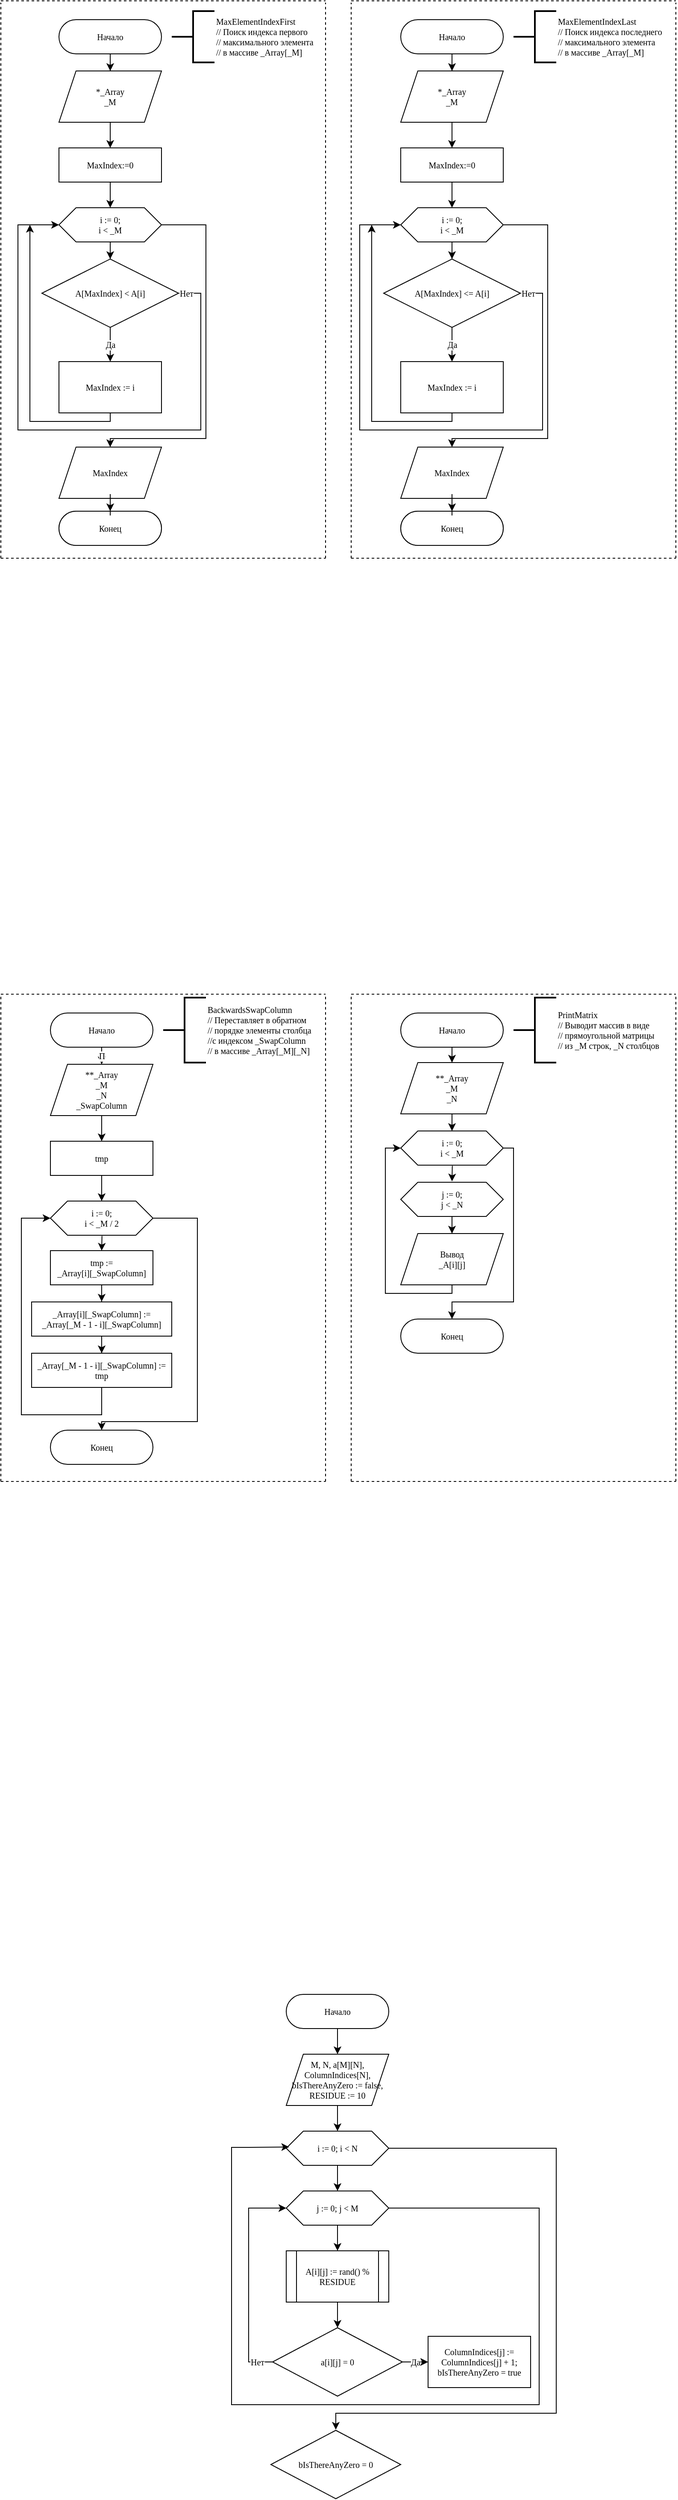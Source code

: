 <mxfile version="14.0.1" type="github">
  <diagram id="jJN2-YR1qqHn-e9BybVK" name="Page-1">
    <mxGraphModel dx="477" dy="337" grid="1" gridSize="10" guides="1" tooltips="1" connect="1" arrows="1" fold="1" page="1" pageScale="1" pageWidth="827" pageHeight="1169" background="none" math="0" shadow="0">
      <root>
        <mxCell id="0" />
        <mxCell id="1" parent="0" />
        <mxCell id="fMAf0AQXnJGZOiMmoHYG-41" value="" style="group;fontFamily=Consolas;fontSize=10;" vertex="1" connectable="0" parent="1">
          <mxGeometry x="430" y="28" width="380" height="652" as="geometry" />
        </mxCell>
        <mxCell id="fMAf0AQXnJGZOiMmoHYG-13" value="Начало" style="rounded=1;whiteSpace=wrap;html=1;arcSize=50;fontFamily=Consolas;fontSize=10;" vertex="1" parent="fMAf0AQXnJGZOiMmoHYG-41">
          <mxGeometry x="58" y="22" width="120" height="40" as="geometry" />
        </mxCell>
        <mxCell id="fMAf0AQXnJGZOiMmoHYG-16" value="&lt;div style=&quot;font-size: 10px;&quot;&gt;i := 0;&lt;/div&gt;&lt;div style=&quot;font-size: 10px;&quot;&gt;i &amp;lt; _M&lt;br style=&quot;font-size: 10px;&quot;&gt;&lt;/div&gt;" style="shape=hexagon;perimeter=hexagonPerimeter2;whiteSpace=wrap;html=1;fixedSize=1;rounded=1;fontFamily=Consolas;arcSize=0;fontSize=10;" vertex="1" parent="fMAf0AQXnJGZOiMmoHYG-41">
          <mxGeometry x="58" y="242" width="120" height="40" as="geometry" />
        </mxCell>
        <mxCell id="fMAf0AQXnJGZOiMmoHYG-17" value="&lt;div style=&quot;font-size: 10px;&quot;&gt;Нет&lt;/div&gt;" style="edgeStyle=orthogonalEdgeStyle;rounded=0;orthogonalLoop=1;jettySize=auto;html=1;fontFamily=Consolas;entryX=0;entryY=0.5;entryDx=0;entryDy=0;exitX=1;exitY=0.5;exitDx=0;exitDy=0;fontSize=10;" edge="1" parent="fMAf0AQXnJGZOiMmoHYG-41" source="fMAf0AQXnJGZOiMmoHYG-19" target="fMAf0AQXnJGZOiMmoHYG-16">
          <mxGeometry x="-0.974" relative="1" as="geometry">
            <mxPoint x="198" y="642" as="targetPoint" />
            <Array as="points">
              <mxPoint x="224" y="342" />
              <mxPoint x="224" y="502" />
              <mxPoint x="10" y="502" />
              <mxPoint x="10" y="262" />
            </Array>
            <mxPoint x="178" y="332.0" as="sourcePoint" />
            <mxPoint as="offset" />
          </mxGeometry>
        </mxCell>
        <mxCell id="fMAf0AQXnJGZOiMmoHYG-19" value="A[MaxIndex] &amp;lt;= A[i]" style="rhombus;whiteSpace=wrap;html=1;rounded=1;fontFamily=Consolas;arcSize=0;fontSize=10;" vertex="1" parent="fMAf0AQXnJGZOiMmoHYG-41">
          <mxGeometry x="38" y="302" width="160" height="80" as="geometry" />
        </mxCell>
        <mxCell id="fMAf0AQXnJGZOiMmoHYG-15" style="edgeStyle=orthogonalEdgeStyle;rounded=0;orthogonalLoop=1;jettySize=auto;html=1;entryX=0.5;entryY=0;entryDx=0;entryDy=0;fontFamily=Consolas;fontSize=10;" edge="1" parent="fMAf0AQXnJGZOiMmoHYG-41" source="fMAf0AQXnJGZOiMmoHYG-16" target="fMAf0AQXnJGZOiMmoHYG-19">
          <mxGeometry relative="1" as="geometry" />
        </mxCell>
        <mxCell id="fMAf0AQXnJGZOiMmoHYG-20" style="edgeStyle=orthogonalEdgeStyle;rounded=0;orthogonalLoop=1;jettySize=auto;html=1;fontFamily=Consolas;exitX=0.5;exitY=1;exitDx=0;exitDy=0;fontSize=10;" edge="1" parent="fMAf0AQXnJGZOiMmoHYG-41" source="fMAf0AQXnJGZOiMmoHYG-21">
          <mxGeometry relative="1" as="geometry">
            <mxPoint x="24" y="262" as="targetPoint" />
            <Array as="points">
              <mxPoint x="118" y="492" />
              <mxPoint x="24" y="492" />
            </Array>
            <mxPoint x="118.029" y="532" as="sourcePoint" />
          </mxGeometry>
        </mxCell>
        <mxCell id="fMAf0AQXnJGZOiMmoHYG-21" value="MaxIndex := i" style="whiteSpace=wrap;html=1;rounded=1;fontFamily=Consolas;arcSize=0;fontSize=10;" vertex="1" parent="fMAf0AQXnJGZOiMmoHYG-41">
          <mxGeometry x="58" y="422" width="120" height="60" as="geometry" />
        </mxCell>
        <mxCell id="fMAf0AQXnJGZOiMmoHYG-18" value="Да" style="edgeStyle=orthogonalEdgeStyle;rounded=0;orthogonalLoop=1;jettySize=auto;html=1;fontFamily=Consolas;entryX=0.5;entryY=0;entryDx=0;entryDy=0;fontSize=10;" edge="1" parent="fMAf0AQXnJGZOiMmoHYG-41" source="fMAf0AQXnJGZOiMmoHYG-19" target="fMAf0AQXnJGZOiMmoHYG-21">
          <mxGeometry relative="1" as="geometry">
            <mxPoint x="118" y="492" as="targetPoint" />
          </mxGeometry>
        </mxCell>
        <mxCell id="fMAf0AQXnJGZOiMmoHYG-22" value="Конец" style="rounded=1;whiteSpace=wrap;html=1;arcSize=50;fontFamily=Consolas;fontSize=10;" vertex="1" parent="fMAf0AQXnJGZOiMmoHYG-41">
          <mxGeometry x="58" y="597" width="120" height="40" as="geometry" />
        </mxCell>
        <mxCell id="fMAf0AQXnJGZOiMmoHYG-24" value="&lt;div style=&quot;font-size: 10px;&quot;&gt;*_Array&lt;/div&gt;&lt;div style=&quot;font-size: 10px;&quot;&gt;_M&lt;br style=&quot;font-size: 10px;&quot;&gt;&lt;/div&gt;" style="shape=parallelogram;perimeter=parallelogramPerimeter;whiteSpace=wrap;html=1;fixedSize=1;rounded=1;fontFamily=Consolas;fontSize=10;arcSize=0;" vertex="1" parent="fMAf0AQXnJGZOiMmoHYG-41">
          <mxGeometry x="58" y="82" width="120" height="60" as="geometry" />
        </mxCell>
        <mxCell id="fMAf0AQXnJGZOiMmoHYG-12" value="" style="edgeStyle=orthogonalEdgeStyle;rounded=0;orthogonalLoop=1;jettySize=auto;html=1;entryX=0.5;entryY=0;entryDx=0;entryDy=0;fontFamily=Consolas;fontSize=10;" edge="1" parent="fMAf0AQXnJGZOiMmoHYG-41" source="fMAf0AQXnJGZOiMmoHYG-13" target="fMAf0AQXnJGZOiMmoHYG-24">
          <mxGeometry relative="1" as="geometry" />
        </mxCell>
        <mxCell id="fMAf0AQXnJGZOiMmoHYG-25" style="edgeStyle=orthogonalEdgeStyle;rounded=0;orthogonalLoop=1;jettySize=auto;html=1;entryX=0.5;entryY=0;entryDx=0;entryDy=0;fontFamily=Consolas;fontSize=10;" edge="1" parent="fMAf0AQXnJGZOiMmoHYG-41" source="fMAf0AQXnJGZOiMmoHYG-26" target="fMAf0AQXnJGZOiMmoHYG-16">
          <mxGeometry relative="1" as="geometry" />
        </mxCell>
        <mxCell id="fMAf0AQXnJGZOiMmoHYG-26" value="MaxIndex:=0" style="whiteSpace=wrap;html=1;rounded=1;fontFamily=Consolas;fontSize=10;arcSize=0;" vertex="1" parent="fMAf0AQXnJGZOiMmoHYG-41">
          <mxGeometry x="58" y="172" width="120" height="40" as="geometry" />
        </mxCell>
        <mxCell id="fMAf0AQXnJGZOiMmoHYG-23" value="" style="edgeStyle=orthogonalEdgeStyle;rounded=0;orthogonalLoop=1;jettySize=auto;html=1;fontFamily=Consolas;fontSize=10;" edge="1" parent="fMAf0AQXnJGZOiMmoHYG-41" source="fMAf0AQXnJGZOiMmoHYG-24" target="fMAf0AQXnJGZOiMmoHYG-26">
          <mxGeometry relative="1" as="geometry" />
        </mxCell>
        <mxCell id="fMAf0AQXnJGZOiMmoHYG-28" value="MaxIndex" style="shape=parallelogram;perimeter=parallelogramPerimeter;whiteSpace=wrap;html=1;fixedSize=1;rounded=1;fontFamily=Consolas;fontSize=10;arcSize=0;" vertex="1" parent="fMAf0AQXnJGZOiMmoHYG-41">
          <mxGeometry x="58" y="522" width="120" height="60" as="geometry" />
        </mxCell>
        <mxCell id="fMAf0AQXnJGZOiMmoHYG-14" style="edgeStyle=orthogonalEdgeStyle;rounded=0;orthogonalLoop=1;jettySize=auto;html=1;fontFamily=Consolas;entryX=0.5;entryY=0;entryDx=0;entryDy=0;exitX=1;exitY=0.5;exitDx=0;exitDy=0;fontSize=10;" edge="1" parent="fMAf0AQXnJGZOiMmoHYG-41" source="fMAf0AQXnJGZOiMmoHYG-16" target="fMAf0AQXnJGZOiMmoHYG-28">
          <mxGeometry relative="1" as="geometry">
            <mxPoint x="118" y="762" as="targetPoint" />
            <Array as="points">
              <mxPoint x="230" y="262" />
              <mxPoint x="230" y="512" />
              <mxPoint x="118" y="512" />
            </Array>
            <mxPoint x="178" y="427" as="sourcePoint" />
          </mxGeometry>
        </mxCell>
        <mxCell id="fMAf0AQXnJGZOiMmoHYG-29" value="Конец" style="rounded=1;whiteSpace=wrap;html=1;arcSize=50;fontFamily=Consolas;fontSize=10;" vertex="1" parent="fMAf0AQXnJGZOiMmoHYG-41">
          <mxGeometry x="58" y="597" width="120" height="40" as="geometry" />
        </mxCell>
        <mxCell id="fMAf0AQXnJGZOiMmoHYG-27" style="edgeStyle=orthogonalEdgeStyle;rounded=0;orthogonalLoop=1;jettySize=auto;html=1;fontFamily=Consolas;fontSize=10;entryX=0.5;entryY=0;entryDx=0;entryDy=0;" edge="1" parent="fMAf0AQXnJGZOiMmoHYG-41" source="fMAf0AQXnJGZOiMmoHYG-28" target="fMAf0AQXnJGZOiMmoHYG-29">
          <mxGeometry relative="1" as="geometry">
            <mxPoint x="118" y="592" as="targetPoint" />
          </mxGeometry>
        </mxCell>
        <mxCell id="fMAf0AQXnJGZOiMmoHYG-30" value="&lt;div style=&quot;font-size: 10px;&quot;&gt;MaxElementIndexLast&lt;/div&gt;&lt;div style=&quot;font-size: 10px;&quot;&gt;// Поиск индекса последнего&lt;/div&gt;&lt;div style=&quot;font-size: 10px;&quot;&gt;// максимального элемента&lt;br style=&quot;font-size: 10px;&quot;&gt;// в массиве _Array[_M]&lt;br style=&quot;font-size: 10px;&quot;&gt;&lt;/div&gt;" style="strokeWidth=2;html=1;shape=mxgraph.flowchart.annotation_2;align=left;labelPosition=right;pointerEvents=1;rounded=1;fontFamily=Consolas;fontSize=10;" vertex="1" parent="fMAf0AQXnJGZOiMmoHYG-41">
          <mxGeometry x="190" y="12" width="50" height="60" as="geometry" />
        </mxCell>
        <mxCell id="fMAf0AQXnJGZOiMmoHYG-37" value="" style="endArrow=none;dashed=1;html=1;fontFamily=Consolas;fontSize=10;" edge="1" parent="fMAf0AQXnJGZOiMmoHYG-41">
          <mxGeometry width="50" height="50" relative="1" as="geometry">
            <mxPoint as="sourcePoint" />
            <mxPoint x="380" as="targetPoint" />
          </mxGeometry>
        </mxCell>
        <mxCell id="fMAf0AQXnJGZOiMmoHYG-38" value="" style="endArrow=none;dashed=1;html=1;fontFamily=Consolas;fontSize=10;" edge="1" parent="fMAf0AQXnJGZOiMmoHYG-41">
          <mxGeometry width="50" height="50" relative="1" as="geometry">
            <mxPoint y="652" as="sourcePoint" />
            <mxPoint y="2" as="targetPoint" />
          </mxGeometry>
        </mxCell>
        <mxCell id="fMAf0AQXnJGZOiMmoHYG-39" value="" style="endArrow=none;dashed=1;html=1;fontFamily=Consolas;fontSize=10;" edge="1" parent="fMAf0AQXnJGZOiMmoHYG-41">
          <mxGeometry width="50" height="50" relative="1" as="geometry">
            <mxPoint x="380" y="652" as="sourcePoint" />
            <mxPoint x="380" y="2" as="targetPoint" />
          </mxGeometry>
        </mxCell>
        <mxCell id="fMAf0AQXnJGZOiMmoHYG-40" value="" style="endArrow=none;dashed=1;html=1;fontFamily=Consolas;fontSize=10;" edge="1" parent="fMAf0AQXnJGZOiMmoHYG-41">
          <mxGeometry width="50" height="50" relative="1" as="geometry">
            <mxPoint y="652" as="sourcePoint" />
            <mxPoint x="380" y="652" as="targetPoint" />
          </mxGeometry>
        </mxCell>
        <mxCell id="fMAf0AQXnJGZOiMmoHYG-42" value="" style="group;fontFamily=Consolas;fontSize=10;" vertex="1" connectable="0" parent="1">
          <mxGeometry x="20" y="28" width="380.0" height="652" as="geometry" />
        </mxCell>
        <mxCell id="ewhmWZQ15t1gIjezQmMT-2" value="Начало" style="rounded=1;whiteSpace=wrap;html=1;arcSize=50;fontFamily=Consolas;fontSize=10;" parent="fMAf0AQXnJGZOiMmoHYG-42" vertex="1">
          <mxGeometry x="68" y="22" width="120" height="40" as="geometry" />
        </mxCell>
        <mxCell id="ewhmWZQ15t1gIjezQmMT-5" value="&lt;div style=&quot;font-size: 10px;&quot;&gt;i := 0;&lt;/div&gt;&lt;div style=&quot;font-size: 10px;&quot;&gt;i &amp;lt; _M&lt;br style=&quot;font-size: 10px;&quot;&gt;&lt;/div&gt;" style="shape=hexagon;perimeter=hexagonPerimeter2;whiteSpace=wrap;html=1;fixedSize=1;rounded=1;fontFamily=Consolas;arcSize=0;fontSize=10;" parent="fMAf0AQXnJGZOiMmoHYG-42" vertex="1">
          <mxGeometry x="68" y="242" width="120" height="40" as="geometry" />
        </mxCell>
        <mxCell id="ewhmWZQ15t1gIjezQmMT-9" value="&lt;div style=&quot;font-size: 10px;&quot;&gt;Нет&lt;/div&gt;" style="edgeStyle=orthogonalEdgeStyle;rounded=0;orthogonalLoop=1;jettySize=auto;html=1;fontFamily=Consolas;entryX=0;entryY=0.5;entryDx=0;entryDy=0;exitX=1;exitY=0.5;exitDx=0;exitDy=0;fontSize=10;" parent="fMAf0AQXnJGZOiMmoHYG-42" source="ewhmWZQ15t1gIjezQmMT-13" target="ewhmWZQ15t1gIjezQmMT-5" edge="1">
          <mxGeometry x="-0.974" relative="1" as="geometry">
            <mxPoint x="208" y="642" as="targetPoint" />
            <Array as="points">
              <mxPoint x="234" y="342" />
              <mxPoint x="234" y="502" />
              <mxPoint x="20" y="502" />
              <mxPoint x="20" y="262" />
            </Array>
            <mxPoint x="188" y="332.0" as="sourcePoint" />
            <mxPoint as="offset" />
          </mxGeometry>
        </mxCell>
        <mxCell id="ewhmWZQ15t1gIjezQmMT-13" value="A[MaxIndex] &amp;lt; A[i]" style="rhombus;whiteSpace=wrap;html=1;rounded=1;fontFamily=Consolas;arcSize=0;fontSize=10;" parent="fMAf0AQXnJGZOiMmoHYG-42" vertex="1">
          <mxGeometry x="48" y="302" width="160" height="80" as="geometry" />
        </mxCell>
        <mxCell id="fMAf0AQXnJGZOiMmoHYG-7" style="edgeStyle=orthogonalEdgeStyle;rounded=0;orthogonalLoop=1;jettySize=auto;html=1;entryX=0.5;entryY=0;entryDx=0;entryDy=0;fontFamily=Consolas;fontSize=10;" edge="1" parent="fMAf0AQXnJGZOiMmoHYG-42" source="ewhmWZQ15t1gIjezQmMT-5" target="ewhmWZQ15t1gIjezQmMT-13">
          <mxGeometry relative="1" as="geometry" />
        </mxCell>
        <mxCell id="ewhmWZQ15t1gIjezQmMT-14" style="edgeStyle=orthogonalEdgeStyle;rounded=0;orthogonalLoop=1;jettySize=auto;html=1;fontFamily=Consolas;exitX=0.5;exitY=1;exitDx=0;exitDy=0;fontSize=10;" parent="fMAf0AQXnJGZOiMmoHYG-42" source="ewhmWZQ15t1gIjezQmMT-20" edge="1">
          <mxGeometry relative="1" as="geometry">
            <mxPoint x="34" y="262" as="targetPoint" />
            <Array as="points">
              <mxPoint x="128" y="492" />
              <mxPoint x="34" y="492" />
            </Array>
            <mxPoint x="128.029" y="532" as="sourcePoint" />
          </mxGeometry>
        </mxCell>
        <mxCell id="ewhmWZQ15t1gIjezQmMT-20" value="MaxIndex := i" style="whiteSpace=wrap;html=1;rounded=1;fontFamily=Consolas;arcSize=0;fontSize=10;" parent="fMAf0AQXnJGZOiMmoHYG-42" vertex="1">
          <mxGeometry x="68" y="422" width="120" height="60" as="geometry" />
        </mxCell>
        <mxCell id="ewhmWZQ15t1gIjezQmMT-11" value="Да" style="edgeStyle=orthogonalEdgeStyle;rounded=0;orthogonalLoop=1;jettySize=auto;html=1;fontFamily=Consolas;entryX=0.5;entryY=0;entryDx=0;entryDy=0;fontSize=10;" parent="fMAf0AQXnJGZOiMmoHYG-42" source="ewhmWZQ15t1gIjezQmMT-13" target="ewhmWZQ15t1gIjezQmMT-20" edge="1">
          <mxGeometry relative="1" as="geometry">
            <mxPoint x="128" y="492" as="targetPoint" />
          </mxGeometry>
        </mxCell>
        <mxCell id="ewhmWZQ15t1gIjezQmMT-21" value="Конец" style="rounded=1;whiteSpace=wrap;html=1;arcSize=50;fontFamily=Consolas;fontSize=10;" parent="fMAf0AQXnJGZOiMmoHYG-42" vertex="1">
          <mxGeometry x="68" y="597" width="120" height="40" as="geometry" />
        </mxCell>
        <mxCell id="fMAf0AQXnJGZOiMmoHYG-1" value="&lt;div style=&quot;font-size: 10px;&quot;&gt;*_Array&lt;/div&gt;&lt;div style=&quot;font-size: 10px;&quot;&gt;_M&lt;br style=&quot;font-size: 10px;&quot;&gt;&lt;/div&gt;" style="shape=parallelogram;perimeter=parallelogramPerimeter;whiteSpace=wrap;html=1;fixedSize=1;rounded=1;fontFamily=Consolas;fontSize=10;arcSize=0;" vertex="1" parent="fMAf0AQXnJGZOiMmoHYG-42">
          <mxGeometry x="68" y="82" width="120" height="60" as="geometry" />
        </mxCell>
        <mxCell id="fMAf0AQXnJGZOiMmoHYG-2" style="edgeStyle=orthogonalEdgeStyle;rounded=0;orthogonalLoop=1;jettySize=auto;html=1;entryX=0.5;entryY=0;entryDx=0;entryDy=0;fontFamily=Consolas;fontSize=10;" edge="1" parent="fMAf0AQXnJGZOiMmoHYG-42" source="ewhmWZQ15t1gIjezQmMT-2" target="fMAf0AQXnJGZOiMmoHYG-1">
          <mxGeometry relative="1" as="geometry" />
        </mxCell>
        <mxCell id="fMAf0AQXnJGZOiMmoHYG-6" style="edgeStyle=orthogonalEdgeStyle;rounded=0;orthogonalLoop=1;jettySize=auto;html=1;entryX=0.5;entryY=0;entryDx=0;entryDy=0;fontFamily=Consolas;fontSize=10;" edge="1" parent="fMAf0AQXnJGZOiMmoHYG-42" source="fMAf0AQXnJGZOiMmoHYG-4" target="ewhmWZQ15t1gIjezQmMT-5">
          <mxGeometry relative="1" as="geometry" />
        </mxCell>
        <mxCell id="fMAf0AQXnJGZOiMmoHYG-4" value="MaxIndex:=0" style="whiteSpace=wrap;html=1;rounded=1;fontFamily=Consolas;fontSize=10;arcSize=0;" vertex="1" parent="fMAf0AQXnJGZOiMmoHYG-42">
          <mxGeometry x="68" y="172" width="120" height="40" as="geometry" />
        </mxCell>
        <mxCell id="fMAf0AQXnJGZOiMmoHYG-5" value="" style="edgeStyle=orthogonalEdgeStyle;rounded=0;orthogonalLoop=1;jettySize=auto;html=1;fontFamily=Consolas;fontSize=10;" edge="1" parent="fMAf0AQXnJGZOiMmoHYG-42" source="fMAf0AQXnJGZOiMmoHYG-1" target="fMAf0AQXnJGZOiMmoHYG-4">
          <mxGeometry relative="1" as="geometry" />
        </mxCell>
        <mxCell id="fMAf0AQXnJGZOiMmoHYG-8" value="MaxIndex" style="shape=parallelogram;perimeter=parallelogramPerimeter;whiteSpace=wrap;html=1;fixedSize=1;rounded=1;fontFamily=Consolas;fontSize=10;arcSize=0;" vertex="1" parent="fMAf0AQXnJGZOiMmoHYG-42">
          <mxGeometry x="68" y="522" width="120" height="60" as="geometry" />
        </mxCell>
        <mxCell id="ewhmWZQ15t1gIjezQmMT-4" style="edgeStyle=orthogonalEdgeStyle;rounded=0;orthogonalLoop=1;jettySize=auto;html=1;fontFamily=Consolas;entryX=0.5;entryY=0;entryDx=0;entryDy=0;exitX=1;exitY=0.5;exitDx=0;exitDy=0;fontSize=10;" parent="fMAf0AQXnJGZOiMmoHYG-42" source="ewhmWZQ15t1gIjezQmMT-5" target="fMAf0AQXnJGZOiMmoHYG-8" edge="1">
          <mxGeometry relative="1" as="geometry">
            <mxPoint x="128" y="762" as="targetPoint" />
            <Array as="points">
              <mxPoint x="240" y="262" />
              <mxPoint x="240" y="512" />
              <mxPoint x="128" y="512" />
            </Array>
            <mxPoint x="188" y="427" as="sourcePoint" />
          </mxGeometry>
        </mxCell>
        <mxCell id="fMAf0AQXnJGZOiMmoHYG-9" value="Конец" style="rounded=1;whiteSpace=wrap;html=1;arcSize=50;fontFamily=Consolas;fontSize=10;" vertex="1" parent="fMAf0AQXnJGZOiMmoHYG-42">
          <mxGeometry x="68" y="597" width="120" height="40" as="geometry" />
        </mxCell>
        <mxCell id="fMAf0AQXnJGZOiMmoHYG-10" style="edgeStyle=orthogonalEdgeStyle;rounded=0;orthogonalLoop=1;jettySize=auto;html=1;fontFamily=Consolas;fontSize=10;entryX=0.5;entryY=0;entryDx=0;entryDy=0;" edge="1" parent="fMAf0AQXnJGZOiMmoHYG-42" source="fMAf0AQXnJGZOiMmoHYG-8" target="fMAf0AQXnJGZOiMmoHYG-9">
          <mxGeometry relative="1" as="geometry">
            <mxPoint x="128" y="592" as="targetPoint" />
          </mxGeometry>
        </mxCell>
        <mxCell id="fMAf0AQXnJGZOiMmoHYG-11" value="&lt;div style=&quot;font-size: 10px;&quot;&gt;MaxElementIndexFirst&lt;/div&gt;&lt;div style=&quot;font-size: 10px;&quot;&gt;// Поиск индекса первого&lt;/div&gt;&lt;div style=&quot;font-size: 10px;&quot;&gt;// максимального элемента&lt;br style=&quot;font-size: 10px;&quot;&gt;// в массиве _Array[_M]&lt;br style=&quot;font-size: 10px;&quot;&gt;&lt;/div&gt;" style="strokeWidth=2;html=1;shape=mxgraph.flowchart.annotation_2;align=left;labelPosition=right;pointerEvents=1;rounded=1;fontFamily=Consolas;fontSize=10;" vertex="1" parent="fMAf0AQXnJGZOiMmoHYG-42">
          <mxGeometry x="200" y="12" width="50" height="60" as="geometry" />
        </mxCell>
        <mxCell id="fMAf0AQXnJGZOiMmoHYG-33" value="" style="endArrow=none;dashed=1;html=1;fontFamily=Consolas;fontSize=10;" edge="1" parent="fMAf0AQXnJGZOiMmoHYG-42">
          <mxGeometry width="50" height="50" relative="1" as="geometry">
            <mxPoint as="sourcePoint" />
            <mxPoint x="380" as="targetPoint" />
          </mxGeometry>
        </mxCell>
        <mxCell id="fMAf0AQXnJGZOiMmoHYG-34" value="" style="endArrow=none;dashed=1;html=1;fontFamily=Consolas;fontSize=10;" edge="1" parent="fMAf0AQXnJGZOiMmoHYG-42">
          <mxGeometry width="50" height="50" relative="1" as="geometry">
            <mxPoint y="652" as="sourcePoint" />
            <mxPoint y="2" as="targetPoint" />
          </mxGeometry>
        </mxCell>
        <mxCell id="fMAf0AQXnJGZOiMmoHYG-35" value="" style="endArrow=none;dashed=1;html=1;fontFamily=Consolas;fontSize=10;" edge="1" parent="fMAf0AQXnJGZOiMmoHYG-42">
          <mxGeometry width="50" height="50" relative="1" as="geometry">
            <mxPoint x="380.0" y="652" as="sourcePoint" />
            <mxPoint x="380.0" y="2" as="targetPoint" />
          </mxGeometry>
        </mxCell>
        <mxCell id="fMAf0AQXnJGZOiMmoHYG-36" value="" style="endArrow=none;dashed=1;html=1;fontFamily=Consolas;fontSize=10;" edge="1" parent="fMAf0AQXnJGZOiMmoHYG-42">
          <mxGeometry width="50" height="50" relative="1" as="geometry">
            <mxPoint y="652" as="sourcePoint" />
            <mxPoint x="380" y="652" as="targetPoint" />
          </mxGeometry>
        </mxCell>
        <mxCell id="fMAf0AQXnJGZOiMmoHYG-77" value="" style="group" vertex="1" connectable="0" parent="1">
          <mxGeometry x="20" y="1190" width="380" height="570" as="geometry" />
        </mxCell>
        <mxCell id="fMAf0AQXnJGZOiMmoHYG-44" value="Начало" style="rounded=1;whiteSpace=wrap;html=1;arcSize=50;fontFamily=Consolas;fontSize=10;" vertex="1" parent="fMAf0AQXnJGZOiMmoHYG-77">
          <mxGeometry x="58" y="22" width="120" height="40" as="geometry" />
        </mxCell>
        <mxCell id="fMAf0AQXnJGZOiMmoHYG-45" value="&lt;div style=&quot;font-size: 10px;&quot;&gt;i := 0;&lt;/div&gt;&lt;div style=&quot;font-size: 10px;&quot;&gt;i &amp;lt; _M / 2&lt;br style=&quot;font-size: 10px;&quot;&gt;&lt;/div&gt;" style="shape=hexagon;perimeter=hexagonPerimeter2;whiteSpace=wrap;html=1;fixedSize=1;rounded=1;fontFamily=Consolas;arcSize=0;fontSize=10;" vertex="1" parent="fMAf0AQXnJGZOiMmoHYG-77">
          <mxGeometry x="58" y="242" width="120" height="40" as="geometry" />
        </mxCell>
        <mxCell id="fMAf0AQXnJGZOiMmoHYG-48" style="edgeStyle=orthogonalEdgeStyle;rounded=0;orthogonalLoop=1;jettySize=auto;html=1;entryX=0.5;entryY=0;entryDx=0;entryDy=0;fontFamily=Consolas;fontSize=10;exitX=0.503;exitY=1.019;exitDx=0;exitDy=0;exitPerimeter=0;" edge="1" parent="fMAf0AQXnJGZOiMmoHYG-77" source="fMAf0AQXnJGZOiMmoHYG-45" target="fMAf0AQXnJGZOiMmoHYG-67">
          <mxGeometry as="geometry">
            <mxPoint x="118" y="302" as="targetPoint" />
          </mxGeometry>
        </mxCell>
        <mxCell id="fMAf0AQXnJGZOiMmoHYG-49" style="edgeStyle=orthogonalEdgeStyle;rounded=0;orthogonalLoop=1;jettySize=auto;html=1;fontFamily=Consolas;fontSize=10;entryX=0;entryY=0.5;entryDx=0;entryDy=0;exitX=0.5;exitY=1;exitDx=0;exitDy=0;" edge="1" parent="fMAf0AQXnJGZOiMmoHYG-77" source="fMAf0AQXnJGZOiMmoHYG-74" target="fMAf0AQXnJGZOiMmoHYG-45">
          <mxGeometry as="geometry">
            <mxPoint x="24" y="262" as="targetPoint" />
            <Array as="points">
              <mxPoint x="118" y="492" />
              <mxPoint x="24" y="492" />
              <mxPoint x="24" y="262" />
            </Array>
            <mxPoint x="118" y="460" as="sourcePoint" />
          </mxGeometry>
        </mxCell>
        <mxCell id="fMAf0AQXnJGZOiMmoHYG-50" value="&lt;div style=&quot;font-size: 10px;&quot;&gt;_Array[i][_SwapColumn] :=&lt;/div&gt;&lt;div style=&quot;font-size: 10px;&quot;&gt;_Array[_M - 1 - i][_SwapColumn]&lt;/div&gt;" style="whiteSpace=wrap;html=1;rounded=1;fontFamily=Consolas;arcSize=0;fontSize=10;" vertex="1" parent="fMAf0AQXnJGZOiMmoHYG-77">
          <mxGeometry x="36" y="360" width="164" height="40" as="geometry" />
        </mxCell>
        <mxCell id="fMAf0AQXnJGZOiMmoHYG-53" value="&lt;div style=&quot;font-size: 10px;&quot;&gt;**_Array&lt;/div&gt;&lt;div style=&quot;font-size: 10px;&quot;&gt;_M&lt;/div&gt;&lt;div style=&quot;font-size: 10px;&quot;&gt;_N&lt;/div&gt;&lt;div style=&quot;font-size: 10px;&quot;&gt;_SwapColumn&lt;br style=&quot;font-size: 10px;&quot;&gt;&lt;/div&gt;" style="shape=parallelogram;perimeter=parallelogramPerimeter;whiteSpace=wrap;html=1;fixedSize=1;rounded=1;fontFamily=Consolas;fontSize=10;arcSize=0;" vertex="1" parent="fMAf0AQXnJGZOiMmoHYG-77">
          <mxGeometry x="58" y="82" width="120" height="60" as="geometry" />
        </mxCell>
        <mxCell id="fMAf0AQXnJGZOiMmoHYG-54" value="П" style="edgeStyle=orthogonalEdgeStyle;rounded=0;orthogonalLoop=1;jettySize=auto;html=1;entryX=0.5;entryY=0;entryDx=0;entryDy=0;fontFamily=Consolas;fontSize=10;" edge="1" parent="fMAf0AQXnJGZOiMmoHYG-77" source="fMAf0AQXnJGZOiMmoHYG-44" target="fMAf0AQXnJGZOiMmoHYG-53">
          <mxGeometry as="geometry" />
        </mxCell>
        <mxCell id="fMAf0AQXnJGZOiMmoHYG-55" style="edgeStyle=orthogonalEdgeStyle;rounded=0;orthogonalLoop=1;jettySize=auto;html=1;entryX=0.5;entryY=0;entryDx=0;entryDy=0;fontFamily=Consolas;fontSize=10;" edge="1" parent="fMAf0AQXnJGZOiMmoHYG-77" source="fMAf0AQXnJGZOiMmoHYG-56" target="fMAf0AQXnJGZOiMmoHYG-45">
          <mxGeometry as="geometry" />
        </mxCell>
        <mxCell id="fMAf0AQXnJGZOiMmoHYG-56" value="tmp" style="whiteSpace=wrap;html=1;rounded=1;fontFamily=Consolas;fontSize=10;arcSize=0;" vertex="1" parent="fMAf0AQXnJGZOiMmoHYG-77">
          <mxGeometry x="58" y="172" width="120" height="40" as="geometry" />
        </mxCell>
        <mxCell id="fMAf0AQXnJGZOiMmoHYG-57" value="" style="edgeStyle=orthogonalEdgeStyle;rounded=0;orthogonalLoop=1;jettySize=auto;html=1;fontFamily=Consolas;fontSize=10;" edge="1" parent="fMAf0AQXnJGZOiMmoHYG-77" source="fMAf0AQXnJGZOiMmoHYG-53" target="fMAf0AQXnJGZOiMmoHYG-56">
          <mxGeometry as="geometry" />
        </mxCell>
        <mxCell id="fMAf0AQXnJGZOiMmoHYG-59" style="edgeStyle=orthogonalEdgeStyle;rounded=0;orthogonalLoop=1;jettySize=auto;html=1;fontFamily=Consolas;entryX=0.5;entryY=0;entryDx=0;entryDy=0;exitX=1;exitY=0.5;exitDx=0;exitDy=0;fontSize=10;" edge="1" parent="fMAf0AQXnJGZOiMmoHYG-77" source="fMAf0AQXnJGZOiMmoHYG-45" target="fMAf0AQXnJGZOiMmoHYG-60">
          <mxGeometry as="geometry">
            <mxPoint x="118" y="522" as="targetPoint" />
            <Array as="points">
              <mxPoint x="230" y="262" />
              <mxPoint x="230" y="500" />
              <mxPoint x="118" y="500" />
            </Array>
            <mxPoint x="178" y="427" as="sourcePoint" />
          </mxGeometry>
        </mxCell>
        <mxCell id="fMAf0AQXnJGZOiMmoHYG-60" value="Конец" style="rounded=1;whiteSpace=wrap;html=1;arcSize=50;fontFamily=Consolas;fontSize=10;" vertex="1" parent="fMAf0AQXnJGZOiMmoHYG-77">
          <mxGeometry x="58" y="510" width="120" height="40" as="geometry" />
        </mxCell>
        <mxCell id="fMAf0AQXnJGZOiMmoHYG-62" value="&lt;div style=&quot;font-size: 10px;&quot;&gt;BackwardsSwapColumn&lt;/div&gt;&lt;div style=&quot;font-size: 10px;&quot;&gt;// Переставляет в обратном&lt;/div&gt;&lt;div style=&quot;font-size: 10px;&quot;&gt;// порядке элементы столбца&lt;/div&gt;&lt;div style=&quot;font-size: 10px;&quot;&gt;//с индексом _SwapColumn&lt;br style=&quot;font-size: 10px;&quot;&gt;// в массиве _Array[_M][_N]&lt;/div&gt;" style="strokeWidth=2;html=1;shape=mxgraph.flowchart.annotation_2;align=left;labelPosition=right;pointerEvents=1;rounded=1;fontFamily=Consolas;fontSize=10;" vertex="1" parent="fMAf0AQXnJGZOiMmoHYG-77">
          <mxGeometry x="190" y="4" width="50" height="76" as="geometry" />
        </mxCell>
        <mxCell id="fMAf0AQXnJGZOiMmoHYG-63" value="" style="endArrow=none;dashed=1;html=1;fontFamily=Consolas;fontSize=10;" edge="1" parent="fMAf0AQXnJGZOiMmoHYG-77">
          <mxGeometry width="50" height="50" as="geometry">
            <mxPoint as="sourcePoint" />
            <mxPoint x="380" as="targetPoint" />
          </mxGeometry>
        </mxCell>
        <mxCell id="fMAf0AQXnJGZOiMmoHYG-64" value="" style="endArrow=none;dashed=1;html=1;fontFamily=Consolas;fontSize=10;" edge="1" parent="fMAf0AQXnJGZOiMmoHYG-77">
          <mxGeometry width="50" height="50" as="geometry">
            <mxPoint y="570" as="sourcePoint" />
            <mxPoint y="2" as="targetPoint" />
          </mxGeometry>
        </mxCell>
        <mxCell id="fMAf0AQXnJGZOiMmoHYG-65" value="" style="endArrow=none;dashed=1;html=1;fontFamily=Consolas;fontSize=10;" edge="1" parent="fMAf0AQXnJGZOiMmoHYG-77">
          <mxGeometry width="50" height="50" as="geometry">
            <mxPoint x="380" y="570" as="sourcePoint" />
            <mxPoint x="380" y="2" as="targetPoint" />
          </mxGeometry>
        </mxCell>
        <mxCell id="fMAf0AQXnJGZOiMmoHYG-66" value="" style="endArrow=none;dashed=1;html=1;fontFamily=Consolas;fontSize=10;" edge="1" parent="fMAf0AQXnJGZOiMmoHYG-77">
          <mxGeometry y="-82" width="50" height="50" as="geometry">
            <mxPoint y="570" as="sourcePoint" />
            <mxPoint x="380" y="570" as="targetPoint" />
          </mxGeometry>
        </mxCell>
        <mxCell id="fMAf0AQXnJGZOiMmoHYG-72" style="edgeStyle=orthogonalEdgeStyle;rounded=0;orthogonalLoop=1;jettySize=auto;html=1;entryX=0.5;entryY=-0.011;entryDx=0;entryDy=0;entryPerimeter=0;fontFamily=Consolas;fontSize=10;" edge="1" parent="fMAf0AQXnJGZOiMmoHYG-77" source="fMAf0AQXnJGZOiMmoHYG-67" target="fMAf0AQXnJGZOiMmoHYG-50">
          <mxGeometry relative="1" as="geometry" />
        </mxCell>
        <mxCell id="fMAf0AQXnJGZOiMmoHYG-67" value="&lt;div&gt;tmp :=&lt;/div&gt;&lt;div&gt;_Array[i][_SwapColumn]&lt;/div&gt;" style="whiteSpace=wrap;html=1;rounded=1;fontFamily=Consolas;arcSize=0;fontSize=10;" vertex="1" parent="fMAf0AQXnJGZOiMmoHYG-77">
          <mxGeometry x="58" y="300" width="120" height="40" as="geometry" />
        </mxCell>
        <mxCell id="fMAf0AQXnJGZOiMmoHYG-74" value="_Array[_M - 1 - i][_SwapColumn] := tmp" style="whiteSpace=wrap;html=1;rounded=1;fontFamily=Consolas;arcSize=0;fontSize=10;" vertex="1" parent="fMAf0AQXnJGZOiMmoHYG-77">
          <mxGeometry x="36" y="420" width="164" height="40" as="geometry" />
        </mxCell>
        <mxCell id="fMAf0AQXnJGZOiMmoHYG-75" style="edgeStyle=orthogonalEdgeStyle;rounded=0;orthogonalLoop=1;jettySize=auto;html=1;entryX=0.5;entryY=0;entryDx=0;entryDy=0;fontFamily=Consolas;fontSize=10;" edge="1" parent="fMAf0AQXnJGZOiMmoHYG-77" source="fMAf0AQXnJGZOiMmoHYG-50" target="fMAf0AQXnJGZOiMmoHYG-74">
          <mxGeometry relative="1" as="geometry" />
        </mxCell>
        <mxCell id="fMAf0AQXnJGZOiMmoHYG-100" style="edgeStyle=orthogonalEdgeStyle;rounded=0;orthogonalLoop=1;jettySize=auto;html=1;entryX=0.5;entryY=0;entryDx=0;entryDy=0;fontFamily=Consolas;fontSize=10;" edge="1" parent="1" source="fMAf0AQXnJGZOiMmoHYG-79" target="fMAf0AQXnJGZOiMmoHYG-84">
          <mxGeometry relative="1" as="geometry" />
        </mxCell>
        <mxCell id="fMAf0AQXnJGZOiMmoHYG-79" value="Начало" style="rounded=1;whiteSpace=wrap;html=1;arcSize=50;fontFamily=Consolas;fontSize=10;" vertex="1" parent="1">
          <mxGeometry x="488" y="1212" width="120" height="40" as="geometry" />
        </mxCell>
        <mxCell id="fMAf0AQXnJGZOiMmoHYG-80" value="&lt;div style=&quot;font-size: 10px&quot;&gt;i := 0;&lt;/div&gt;&lt;div style=&quot;font-size: 10px&quot;&gt;i &amp;lt; _M&lt;br style=&quot;font-size: 10px&quot;&gt;&lt;/div&gt;" style="shape=hexagon;perimeter=hexagonPerimeter2;whiteSpace=wrap;html=1;fixedSize=1;rounded=1;fontFamily=Consolas;arcSize=0;fontSize=10;" vertex="1" parent="1">
          <mxGeometry x="488" y="1350" width="120" height="40" as="geometry" />
        </mxCell>
        <mxCell id="fMAf0AQXnJGZOiMmoHYG-81" style="edgeStyle=orthogonalEdgeStyle;rounded=0;orthogonalLoop=1;jettySize=auto;html=1;entryX=0.5;entryY=-0.026;entryDx=0;entryDy=0;fontFamily=Consolas;fontSize=10;exitX=0.503;exitY=1.019;exitDx=0;exitDy=0;exitPerimeter=0;entryPerimeter=0;" edge="1" parent="1" source="fMAf0AQXnJGZOiMmoHYG-80" target="fMAf0AQXnJGZOiMmoHYG-101">
          <mxGeometry x="430" y="1108" as="geometry">
            <mxPoint x="548" y="1408" as="targetPoint" />
          </mxGeometry>
        </mxCell>
        <mxCell id="fMAf0AQXnJGZOiMmoHYG-82" style="edgeStyle=orthogonalEdgeStyle;rounded=0;orthogonalLoop=1;jettySize=auto;html=1;fontFamily=Consolas;fontSize=10;entryX=0;entryY=0.5;entryDx=0;entryDy=0;exitX=0.5;exitY=1;exitDx=0;exitDy=0;" edge="1" parent="1" source="fMAf0AQXnJGZOiMmoHYG-102" target="fMAf0AQXnJGZOiMmoHYG-80">
          <mxGeometry x="430" y="1108" as="geometry">
            <mxPoint x="454" y="1370" as="targetPoint" />
            <Array as="points">
              <mxPoint x="548" y="1540" />
              <mxPoint x="470" y="1540" />
              <mxPoint x="470" y="1370" />
            </Array>
            <mxPoint x="548" y="1568" as="sourcePoint" />
          </mxGeometry>
        </mxCell>
        <mxCell id="fMAf0AQXnJGZOiMmoHYG-84" value="&lt;div style=&quot;font-size: 10px&quot;&gt;**_Array&lt;/div&gt;&lt;div style=&quot;font-size: 10px&quot;&gt;_M&lt;/div&gt;&lt;div style=&quot;font-size: 10px&quot;&gt;_N&lt;/div&gt;" style="shape=parallelogram;perimeter=parallelogramPerimeter;whiteSpace=wrap;html=1;fixedSize=1;rounded=1;fontFamily=Consolas;fontSize=10;arcSize=0;" vertex="1" parent="1">
          <mxGeometry x="488" y="1270" width="120" height="60" as="geometry" />
        </mxCell>
        <mxCell id="fMAf0AQXnJGZOiMmoHYG-86" style="edgeStyle=orthogonalEdgeStyle;rounded=0;orthogonalLoop=1;jettySize=auto;html=1;entryX=0.5;entryY=0;entryDx=0;entryDy=0;fontFamily=Consolas;fontSize=10;exitX=0.5;exitY=1;exitDx=0;exitDy=0;" edge="1" parent="1" source="fMAf0AQXnJGZOiMmoHYG-84" target="fMAf0AQXnJGZOiMmoHYG-80">
          <mxGeometry x="430" y="1190" as="geometry">
            <mxPoint x="548" y="1402" as="sourcePoint" />
          </mxGeometry>
        </mxCell>
        <mxCell id="fMAf0AQXnJGZOiMmoHYG-89" style="edgeStyle=orthogonalEdgeStyle;rounded=0;orthogonalLoop=1;jettySize=auto;html=1;fontFamily=Consolas;entryX=0.5;entryY=0;entryDx=0;entryDy=0;exitX=1;exitY=0.5;exitDx=0;exitDy=0;fontSize=10;" edge="1" parent="1" source="fMAf0AQXnJGZOiMmoHYG-80" target="fMAf0AQXnJGZOiMmoHYG-90">
          <mxGeometry x="430" y="1108" as="geometry">
            <mxPoint x="548" y="1630" as="targetPoint" />
            <Array as="points">
              <mxPoint x="620" y="1370" />
              <mxPoint x="620" y="1550" />
              <mxPoint x="548" y="1550" />
            </Array>
            <mxPoint x="608" y="1535" as="sourcePoint" />
          </mxGeometry>
        </mxCell>
        <mxCell id="fMAf0AQXnJGZOiMmoHYG-90" value="Конец" style="rounded=1;whiteSpace=wrap;html=1;arcSize=50;fontFamily=Consolas;fontSize=10;" vertex="1" parent="1">
          <mxGeometry x="488" y="1570" width="120" height="40" as="geometry" />
        </mxCell>
        <mxCell id="fMAf0AQXnJGZOiMmoHYG-91" value="&lt;div style=&quot;font-size: 10px&quot;&gt;PrintMatrix&lt;/div&gt;&lt;div style=&quot;font-size: 10px&quot;&gt;// Выводит массив в виде&lt;/div&gt;&lt;div style=&quot;font-size: 10px&quot;&gt;// прямоугольной матрицы&lt;/div&gt;&lt;div style=&quot;font-size: 10px&quot;&gt;// из _M строк, _N столбцов&lt;br&gt;&lt;/div&gt;" style="strokeWidth=2;html=1;shape=mxgraph.flowchart.annotation_2;align=left;labelPosition=right;pointerEvents=1;rounded=1;fontFamily=Consolas;fontSize=10;" vertex="1" parent="1">
          <mxGeometry x="620" y="1194" width="50" height="76" as="geometry" />
        </mxCell>
        <mxCell id="fMAf0AQXnJGZOiMmoHYG-92" value="" style="endArrow=none;dashed=1;html=1;fontFamily=Consolas;fontSize=10;" edge="1" parent="1">
          <mxGeometry x="430" y="1190" width="50" height="50" as="geometry">
            <mxPoint x="430" y="1190" as="sourcePoint" />
            <mxPoint x="810" y="1190" as="targetPoint" />
          </mxGeometry>
        </mxCell>
        <mxCell id="fMAf0AQXnJGZOiMmoHYG-93" value="" style="endArrow=none;dashed=1;html=1;fontFamily=Consolas;fontSize=10;" edge="1" parent="1">
          <mxGeometry x="430" y="1190" width="50" height="50" as="geometry">
            <mxPoint x="430" y="1760" as="sourcePoint" />
            <mxPoint x="430" y="1192" as="targetPoint" />
          </mxGeometry>
        </mxCell>
        <mxCell id="fMAf0AQXnJGZOiMmoHYG-94" value="" style="endArrow=none;dashed=1;html=1;fontFamily=Consolas;fontSize=10;" edge="1" parent="1">
          <mxGeometry x="430" y="1190" width="50" height="50" as="geometry">
            <mxPoint x="810" y="1760" as="sourcePoint" />
            <mxPoint x="810" y="1192" as="targetPoint" />
          </mxGeometry>
        </mxCell>
        <mxCell id="fMAf0AQXnJGZOiMmoHYG-95" value="" style="endArrow=none;dashed=1;html=1;fontFamily=Consolas;fontSize=10;" edge="1" parent="1">
          <mxGeometry x="430" y="1108" width="50" height="50" as="geometry">
            <mxPoint x="430" y="1760" as="sourcePoint" />
            <mxPoint x="810" y="1760" as="targetPoint" />
          </mxGeometry>
        </mxCell>
        <mxCell id="fMAf0AQXnJGZOiMmoHYG-96" style="edgeStyle=orthogonalEdgeStyle;rounded=0;orthogonalLoop=1;jettySize=auto;html=1;entryX=0.5;entryY=-0.011;entryDx=0;entryDy=0;entryPerimeter=0;fontFamily=Consolas;fontSize=10;" edge="1" parent="1" target="fMAf0AQXnJGZOiMmoHYG-83">
          <mxGeometry x="430" y="1108" as="geometry">
            <mxPoint x="548.029" y="1448" as="sourcePoint" />
          </mxGeometry>
        </mxCell>
        <mxCell id="fMAf0AQXnJGZOiMmoHYG-99" style="edgeStyle=orthogonalEdgeStyle;rounded=0;orthogonalLoop=1;jettySize=auto;html=1;entryX=0.5;entryY=0;entryDx=0;entryDy=0;fontFamily=Consolas;fontSize=10;" edge="1" parent="1" target="fMAf0AQXnJGZOiMmoHYG-98">
          <mxGeometry x="430" y="1108" as="geometry">
            <mxPoint x="548.029" y="1508" as="sourcePoint" />
          </mxGeometry>
        </mxCell>
        <mxCell id="fMAf0AQXnJGZOiMmoHYG-103" value="" style="edgeStyle=orthogonalEdgeStyle;rounded=0;orthogonalLoop=1;jettySize=auto;html=1;fontFamily=Consolas;fontSize=10;" edge="1" parent="1" source="fMAf0AQXnJGZOiMmoHYG-101" target="fMAf0AQXnJGZOiMmoHYG-102">
          <mxGeometry relative="1" as="geometry" />
        </mxCell>
        <mxCell id="fMAf0AQXnJGZOiMmoHYG-101" value="&lt;div style=&quot;font-size: 10px&quot;&gt;j := 0;&lt;/div&gt;&lt;div style=&quot;font-size: 10px&quot;&gt;j &amp;lt; _N&lt;br style=&quot;font-size: 10px&quot;&gt;&lt;/div&gt;" style="shape=hexagon;perimeter=hexagonPerimeter2;whiteSpace=wrap;html=1;fixedSize=1;rounded=1;fontFamily=Consolas;arcSize=0;fontSize=10;" vertex="1" parent="1">
          <mxGeometry x="488" y="1410" width="120" height="40" as="geometry" />
        </mxCell>
        <mxCell id="fMAf0AQXnJGZOiMmoHYG-102" value="&lt;div&gt;Вывод&lt;/div&gt;&lt;div&gt;_A[i][j]&lt;br&gt;&lt;/div&gt;" style="shape=parallelogram;perimeter=parallelogramPerimeter;whiteSpace=wrap;html=1;fixedSize=1;rounded=1;fontFamily=Consolas;fontSize=10;arcSize=0;" vertex="1" parent="1">
          <mxGeometry x="488" y="1470" width="120" height="60" as="geometry" />
        </mxCell>
        <mxCell id="fMAf0AQXnJGZOiMmoHYG-106" value="" style="edgeStyle=orthogonalEdgeStyle;rounded=0;orthogonalLoop=1;jettySize=auto;html=1;fontFamily=Consolas;fontSize=10;" edge="1" parent="1" source="fMAf0AQXnJGZOiMmoHYG-104" target="fMAf0AQXnJGZOiMmoHYG-105">
          <mxGeometry relative="1" as="geometry" />
        </mxCell>
        <mxCell id="fMAf0AQXnJGZOiMmoHYG-104" value="Начало" style="rounded=1;whiteSpace=wrap;html=1;arcSize=50;fontFamily=Consolas;fontSize=10;" vertex="1" parent="1">
          <mxGeometry x="354" y="2360" width="120" height="40" as="geometry" />
        </mxCell>
        <mxCell id="fMAf0AQXnJGZOiMmoHYG-108" value="" style="edgeStyle=orthogonalEdgeStyle;rounded=0;orthogonalLoop=1;jettySize=auto;html=1;fontFamily=Consolas;fontSize=10;" edge="1" parent="1" source="fMAf0AQXnJGZOiMmoHYG-105" target="fMAf0AQXnJGZOiMmoHYG-107">
          <mxGeometry relative="1" as="geometry" />
        </mxCell>
        <mxCell id="fMAf0AQXnJGZOiMmoHYG-105" value="&lt;div&gt;M, N, a[M][N], ColumnIndices[N], bIsThereAnyZero := false,&lt;/div&gt;&lt;div&gt;RESIDUE := 10&lt;br&gt;&lt;/div&gt;" style="shape=parallelogram;perimeter=parallelogramPerimeter;whiteSpace=wrap;html=1;fixedSize=1;rounded=1;fontFamily=Consolas;fontSize=10;arcSize=0;" vertex="1" parent="1">
          <mxGeometry x="354" y="2430" width="120" height="60" as="geometry" />
        </mxCell>
        <mxCell id="fMAf0AQXnJGZOiMmoHYG-110" value="" style="edgeStyle=orthogonalEdgeStyle;rounded=0;orthogonalLoop=1;jettySize=auto;html=1;fontFamily=Consolas;fontSize=10;" edge="1" parent="1" source="fMAf0AQXnJGZOiMmoHYG-107" target="fMAf0AQXnJGZOiMmoHYG-109">
          <mxGeometry relative="1" as="geometry" />
        </mxCell>
        <mxCell id="fMAf0AQXnJGZOiMmoHYG-119" style="edgeStyle=orthogonalEdgeStyle;rounded=0;orthogonalLoop=1;jettySize=auto;html=1;exitX=1;exitY=0.5;exitDx=0;exitDy=0;fontFamily=Consolas;fontSize=10;entryX=0.5;entryY=-0.01;entryDx=0;entryDy=0;entryPerimeter=0;" edge="1" parent="1" source="fMAf0AQXnJGZOiMmoHYG-107" target="fMAf0AQXnJGZOiMmoHYG-122">
          <mxGeometry relative="1" as="geometry">
            <mxPoint x="411" y="2860" as="targetPoint" />
            <Array as="points">
              <mxPoint x="670" y="2540" />
              <mxPoint x="670" y="2850" />
              <mxPoint x="412" y="2850" />
            </Array>
          </mxGeometry>
        </mxCell>
        <mxCell id="fMAf0AQXnJGZOiMmoHYG-107" value="i := 0; i &amp;lt; N" style="shape=hexagon;perimeter=hexagonPerimeter2;whiteSpace=wrap;html=1;fixedSize=1;rounded=1;fontFamily=Consolas;fontSize=10;arcSize=0;" vertex="1" parent="1">
          <mxGeometry x="354" y="2520" width="120" height="40" as="geometry" />
        </mxCell>
        <mxCell id="fMAf0AQXnJGZOiMmoHYG-112" value="" style="edgeStyle=orthogonalEdgeStyle;rounded=0;orthogonalLoop=1;jettySize=auto;html=1;fontFamily=Consolas;fontSize=10;" edge="1" parent="1" source="fMAf0AQXnJGZOiMmoHYG-109" target="fMAf0AQXnJGZOiMmoHYG-111">
          <mxGeometry relative="1" as="geometry" />
        </mxCell>
        <mxCell id="fMAf0AQXnJGZOiMmoHYG-118" style="edgeStyle=orthogonalEdgeStyle;rounded=0;orthogonalLoop=1;jettySize=auto;html=1;fontFamily=Consolas;fontSize=10;entryX=0.028;entryY=0.465;entryDx=0;entryDy=0;entryPerimeter=0;" edge="1" parent="1" source="fMAf0AQXnJGZOiMmoHYG-109" target="fMAf0AQXnJGZOiMmoHYG-107">
          <mxGeometry relative="1" as="geometry">
            <mxPoint x="310" y="2610" as="targetPoint" />
            <Array as="points">
              <mxPoint x="650" y="2610" />
              <mxPoint x="650" y="2840" />
              <mxPoint x="290" y="2840" />
              <mxPoint x="290" y="2539" />
              <mxPoint x="310" y="2539" />
            </Array>
          </mxGeometry>
        </mxCell>
        <mxCell id="fMAf0AQXnJGZOiMmoHYG-109" value="j := 0; j &amp;lt; M" style="shape=hexagon;perimeter=hexagonPerimeter2;whiteSpace=wrap;html=1;fixedSize=1;rounded=1;fontFamily=Consolas;fontSize=10;arcSize=0;" vertex="1" parent="1">
          <mxGeometry x="354" y="2590" width="120" height="40" as="geometry" />
        </mxCell>
        <mxCell id="fMAf0AQXnJGZOiMmoHYG-114" value="" style="edgeStyle=orthogonalEdgeStyle;rounded=0;orthogonalLoop=1;jettySize=auto;html=1;fontFamily=Consolas;fontSize=10;" edge="1" parent="1" source="fMAf0AQXnJGZOiMmoHYG-111" target="fMAf0AQXnJGZOiMmoHYG-113">
          <mxGeometry relative="1" as="geometry" />
        </mxCell>
        <mxCell id="fMAf0AQXnJGZOiMmoHYG-111" value="A[i][j] := rand() % RESIDUE" style="shape=process;whiteSpace=wrap;html=1;backgroundOutline=1;rounded=1;fontFamily=Consolas;fontSize=10;arcSize=0;" vertex="1" parent="1">
          <mxGeometry x="354" y="2660" width="120" height="60" as="geometry" />
        </mxCell>
        <mxCell id="fMAf0AQXnJGZOiMmoHYG-116" value="Да" style="edgeStyle=orthogonalEdgeStyle;rounded=0;orthogonalLoop=1;jettySize=auto;html=1;fontFamily=Consolas;fontSize=10;" edge="1" parent="1" source="fMAf0AQXnJGZOiMmoHYG-113" target="fMAf0AQXnJGZOiMmoHYG-115">
          <mxGeometry relative="1" as="geometry" />
        </mxCell>
        <mxCell id="fMAf0AQXnJGZOiMmoHYG-117" value="Нет" style="edgeStyle=orthogonalEdgeStyle;rounded=0;orthogonalLoop=1;jettySize=auto;html=1;entryX=0;entryY=0.5;entryDx=0;entryDy=0;fontFamily=Consolas;fontSize=10;" edge="1" parent="1" source="fMAf0AQXnJGZOiMmoHYG-113" target="fMAf0AQXnJGZOiMmoHYG-109">
          <mxGeometry x="-0.857" relative="1" as="geometry">
            <Array as="points">
              <mxPoint x="310" y="2790" />
              <mxPoint x="310" y="2610" />
            </Array>
            <mxPoint as="offset" />
          </mxGeometry>
        </mxCell>
        <mxCell id="fMAf0AQXnJGZOiMmoHYG-113" value="a[i][j] = 0" style="rhombus;whiteSpace=wrap;html=1;rounded=1;fontFamily=Consolas;fontSize=10;arcSize=0;" vertex="1" parent="1">
          <mxGeometry x="338" y="2750" width="152" height="80" as="geometry" />
        </mxCell>
        <mxCell id="fMAf0AQXnJGZOiMmoHYG-115" value="&lt;div&gt;&amp;nbsp;ColumnIndices[j] :=&amp;nbsp; ColumnIndices[j] + 1;&lt;/div&gt;&lt;div&gt;bIsThereAnyZero = true&lt;br&gt;&lt;/div&gt;" style="whiteSpace=wrap;html=1;rounded=1;fontFamily=Consolas;fontSize=10;arcSize=0;" vertex="1" parent="1">
          <mxGeometry x="520" y="2760" width="120" height="60" as="geometry" />
        </mxCell>
        <mxCell id="fMAf0AQXnJGZOiMmoHYG-122" value="bIsThereAnyZero = 0" style="rhombus;whiteSpace=wrap;html=1;rounded=1;fontFamily=Consolas;fontSize=10;arcSize=0;" vertex="1" parent="1">
          <mxGeometry x="336" y="2870" width="152" height="80" as="geometry" />
        </mxCell>
      </root>
    </mxGraphModel>
  </diagram>
</mxfile>
